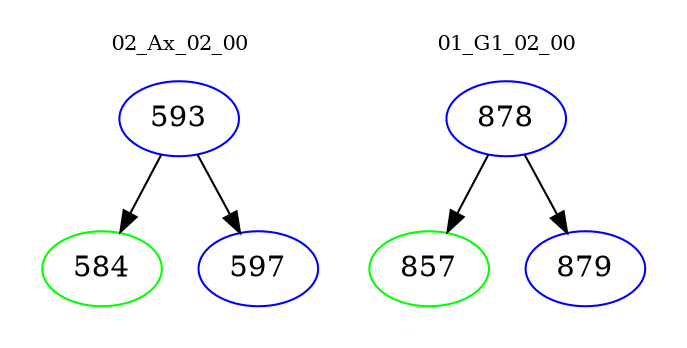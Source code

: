 digraph{
subgraph cluster_0 {
color = white
label = "02_Ax_02_00";
fontsize=10;
T0_593 [label="593", color="blue"]
T0_593 -> T0_584 [color="black"]
T0_584 [label="584", color="green"]
T0_593 -> T0_597 [color="black"]
T0_597 [label="597", color="blue"]
}
subgraph cluster_1 {
color = white
label = "01_G1_02_00";
fontsize=10;
T1_878 [label="878", color="blue"]
T1_878 -> T1_857 [color="black"]
T1_857 [label="857", color="green"]
T1_878 -> T1_879 [color="black"]
T1_879 [label="879", color="blue"]
}
}
